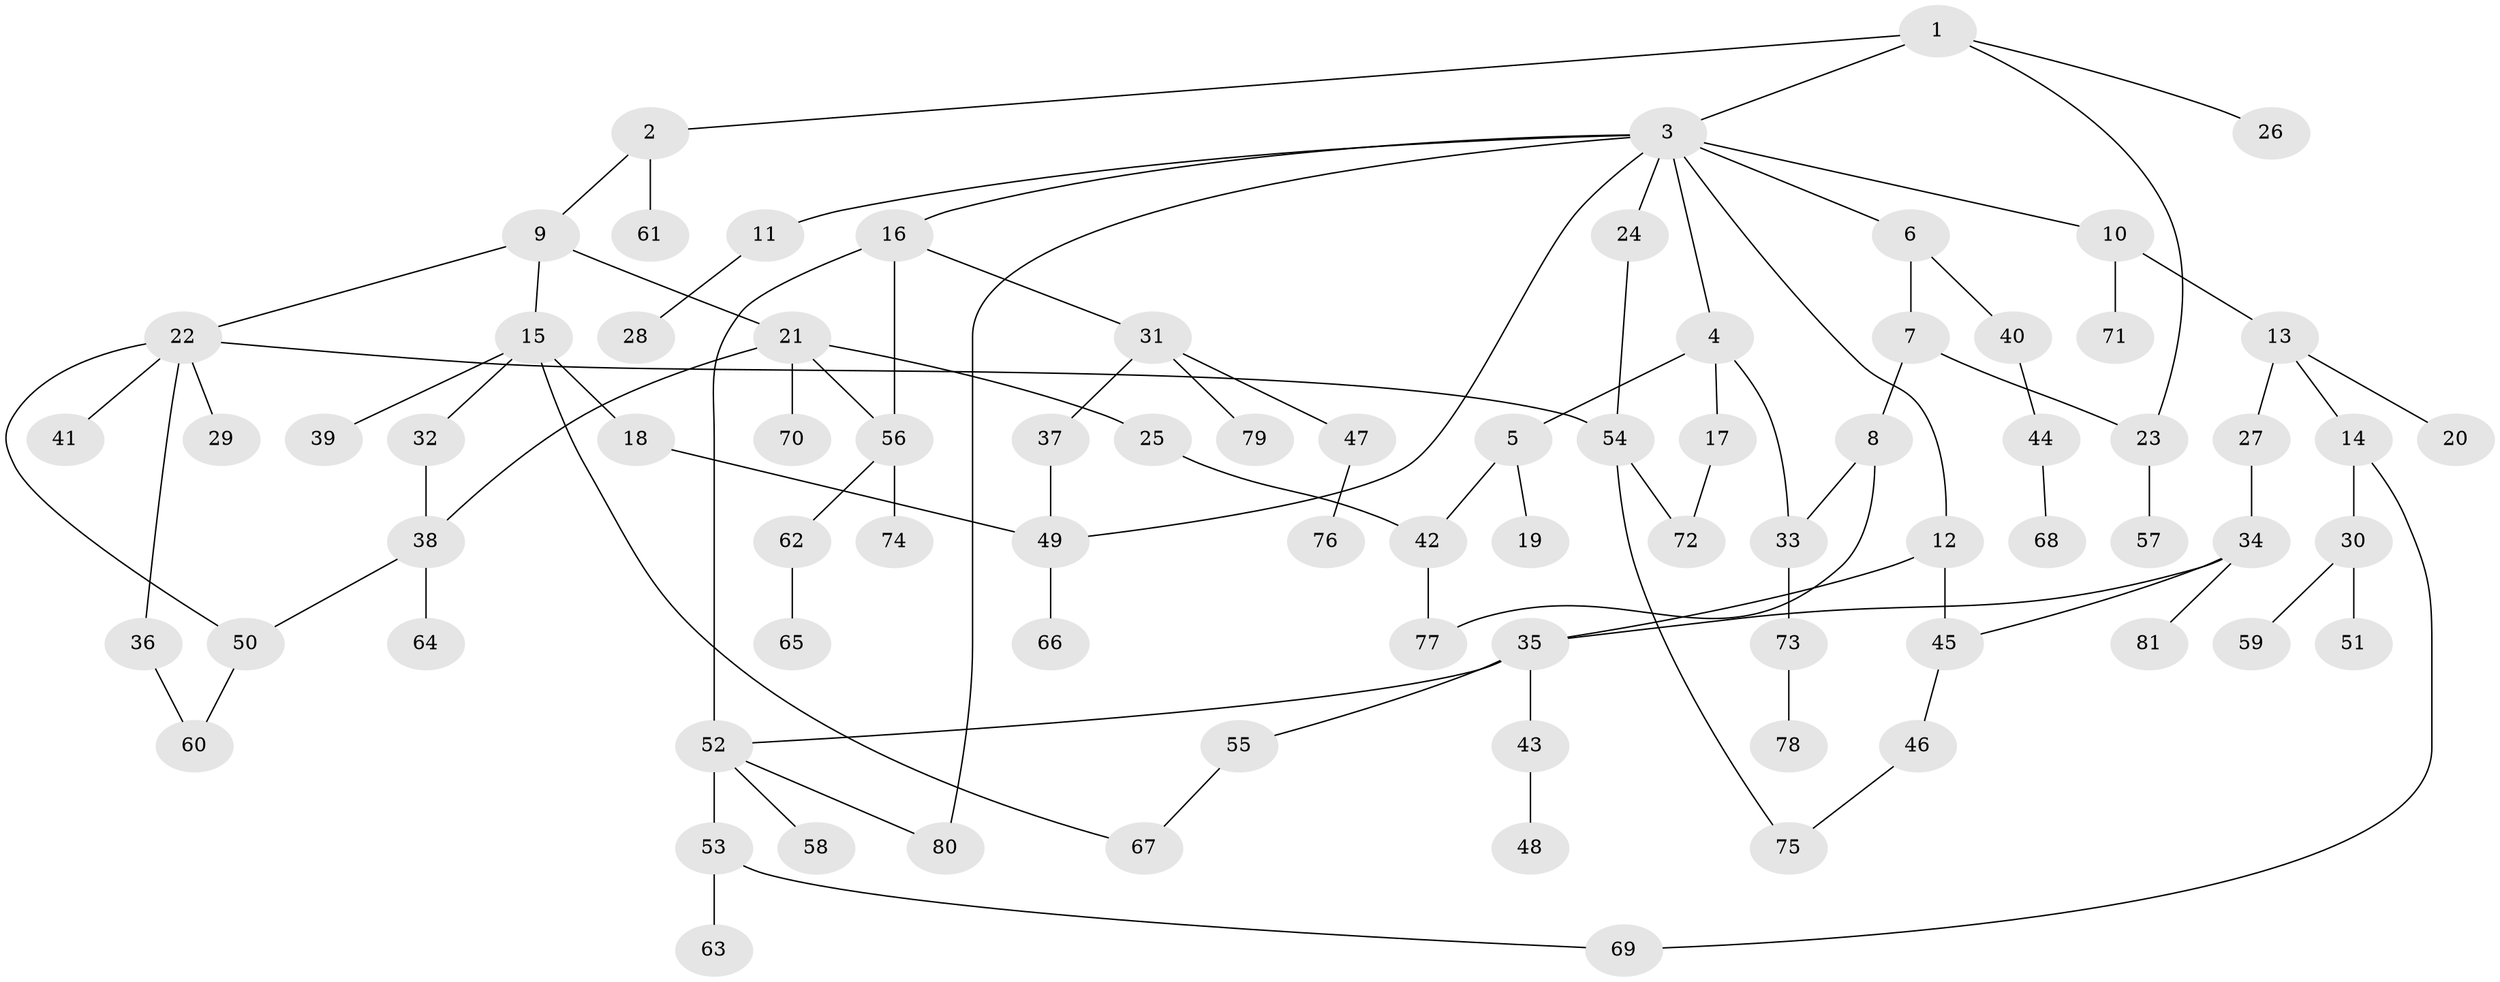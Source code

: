 // Generated by graph-tools (version 1.1) at 2025/34/03/09/25 02:34:32]
// undirected, 81 vertices, 99 edges
graph export_dot {
graph [start="1"]
  node [color=gray90,style=filled];
  1;
  2;
  3;
  4;
  5;
  6;
  7;
  8;
  9;
  10;
  11;
  12;
  13;
  14;
  15;
  16;
  17;
  18;
  19;
  20;
  21;
  22;
  23;
  24;
  25;
  26;
  27;
  28;
  29;
  30;
  31;
  32;
  33;
  34;
  35;
  36;
  37;
  38;
  39;
  40;
  41;
  42;
  43;
  44;
  45;
  46;
  47;
  48;
  49;
  50;
  51;
  52;
  53;
  54;
  55;
  56;
  57;
  58;
  59;
  60;
  61;
  62;
  63;
  64;
  65;
  66;
  67;
  68;
  69;
  70;
  71;
  72;
  73;
  74;
  75;
  76;
  77;
  78;
  79;
  80;
  81;
  1 -- 2;
  1 -- 3;
  1 -- 23;
  1 -- 26;
  2 -- 9;
  2 -- 61;
  3 -- 4;
  3 -- 6;
  3 -- 10;
  3 -- 11;
  3 -- 12;
  3 -- 16;
  3 -- 24;
  3 -- 49;
  3 -- 80;
  4 -- 5;
  4 -- 17;
  4 -- 33;
  5 -- 19;
  5 -- 42;
  6 -- 7;
  6 -- 40;
  7 -- 8;
  7 -- 23;
  8 -- 33;
  8 -- 77;
  9 -- 15;
  9 -- 21;
  9 -- 22;
  10 -- 13;
  10 -- 71;
  11 -- 28;
  12 -- 45;
  12 -- 35;
  13 -- 14;
  13 -- 20;
  13 -- 27;
  14 -- 30;
  14 -- 69;
  15 -- 18;
  15 -- 32;
  15 -- 39;
  15 -- 67;
  16 -- 31;
  16 -- 52;
  16 -- 56;
  17 -- 72;
  18 -- 49;
  21 -- 25;
  21 -- 38;
  21 -- 56;
  21 -- 70;
  22 -- 29;
  22 -- 36;
  22 -- 41;
  22 -- 50;
  22 -- 54;
  23 -- 57;
  24 -- 54;
  25 -- 42;
  27 -- 34;
  30 -- 51;
  30 -- 59;
  31 -- 37;
  31 -- 47;
  31 -- 79;
  32 -- 38;
  33 -- 73;
  34 -- 35;
  34 -- 81;
  34 -- 45;
  35 -- 43;
  35 -- 55;
  35 -- 52;
  36 -- 60;
  37 -- 49;
  38 -- 64;
  38 -- 50;
  40 -- 44;
  42 -- 77;
  43 -- 48;
  44 -- 68;
  45 -- 46;
  46 -- 75;
  47 -- 76;
  49 -- 66;
  50 -- 60;
  52 -- 53;
  52 -- 58;
  52 -- 80;
  53 -- 63;
  53 -- 69;
  54 -- 72;
  54 -- 75;
  55 -- 67;
  56 -- 62;
  56 -- 74;
  62 -- 65;
  73 -- 78;
}
